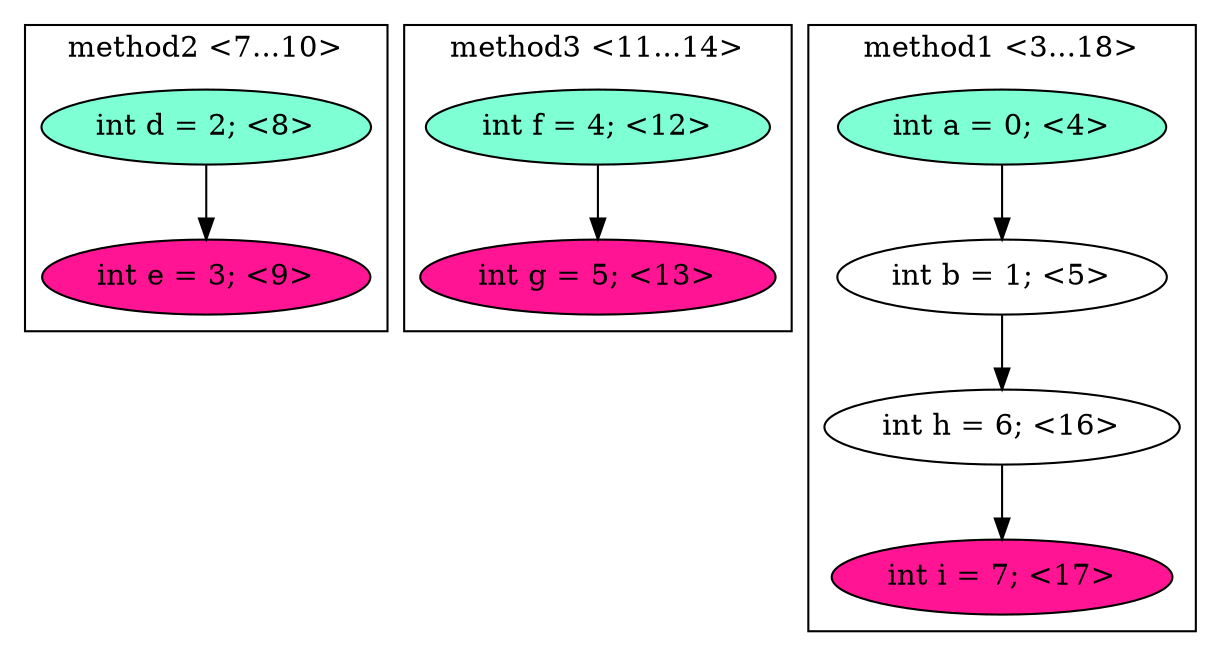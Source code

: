 digraph CFG {
subgraph cluster0 {
label = "method2 <7...10>";
0.0 [style = filled, label = "int d = 2; <8>", fillcolor = aquamarine, shape = ellipse];
0.1 [style = filled, label = "int e = 3; <9>", fillcolor = deeppink, shape = ellipse];
0.0 -> 0.1 [style = solid, label=""];
}
subgraph cluster1 {
label = "method3 <11...14>";
1.0 [style = filled, label = "int f = 4; <12>", fillcolor = aquamarine, shape = ellipse];
1.1 [style = filled, label = "int g = 5; <13>", fillcolor = deeppink, shape = ellipse];
1.0 -> 1.1 [style = solid, label=""];
}
subgraph cluster2 {
label = "method1 <3...18>";
2.0 [style = filled, label = "int a = 0; <4>", fillcolor = aquamarine, shape = ellipse];
2.1 [style = filled, label = "int b = 1; <5>", fillcolor = white, shape = ellipse];
2.2 [style = filled, label = "int h = 6; <16>", fillcolor = white, shape = ellipse];
2.3 [style = filled, label = "int i = 7; <17>", fillcolor = deeppink, shape = ellipse];
2.0 -> 2.1 [style = solid, label=""];
2.1 -> 2.2 [style = solid, label=""];
2.2 -> 2.3 [style = solid, label=""];
}
}